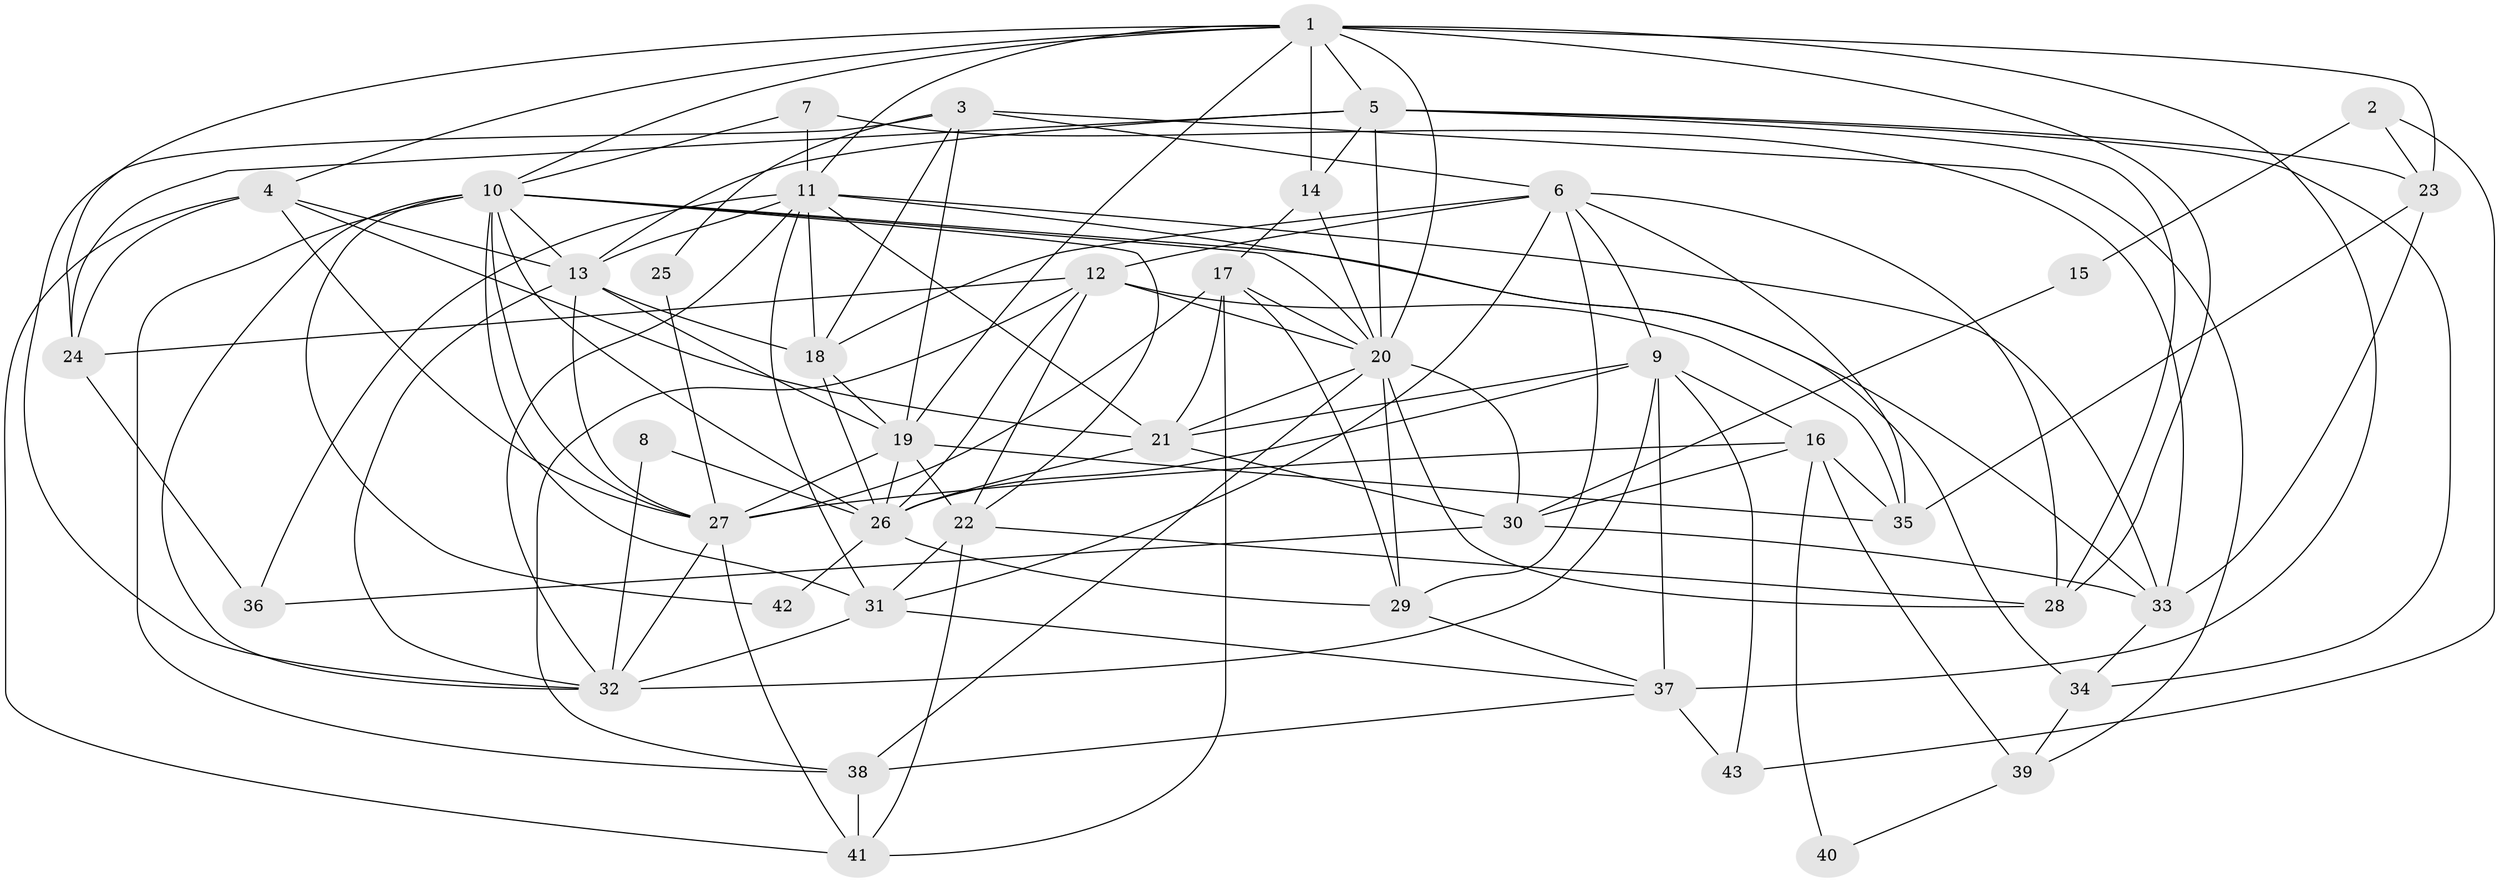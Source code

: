 // original degree distribution, {2: 0.13592233009708737, 3: 0.24271844660194175, 6: 0.0970873786407767, 5: 0.1553398058252427, 4: 0.32038834951456313, 7: 0.02912621359223301, 8: 0.019417475728155338}
// Generated by graph-tools (version 1.1) at 2025/50/03/04/25 22:50:56]
// undirected, 43 vertices, 126 edges
graph export_dot {
  node [color=gray90,style=filled];
  1;
  2;
  3;
  4;
  5;
  6;
  7;
  8;
  9;
  10;
  11;
  12;
  13;
  14;
  15;
  16;
  17;
  18;
  19;
  20;
  21;
  22;
  23;
  24;
  25;
  26;
  27;
  28;
  29;
  30;
  31;
  32;
  33;
  34;
  35;
  36;
  37;
  38;
  39;
  40;
  41;
  42;
  43;
  1 -- 4 [weight=1.0];
  1 -- 5 [weight=1.0];
  1 -- 10 [weight=1.0];
  1 -- 11 [weight=2.0];
  1 -- 14 [weight=1.0];
  1 -- 19 [weight=1.0];
  1 -- 20 [weight=1.0];
  1 -- 23 [weight=2.0];
  1 -- 24 [weight=1.0];
  1 -- 28 [weight=1.0];
  1 -- 37 [weight=1.0];
  2 -- 15 [weight=1.0];
  2 -- 23 [weight=1.0];
  2 -- 43 [weight=1.0];
  3 -- 6 [weight=1.0];
  3 -- 18 [weight=1.0];
  3 -- 19 [weight=1.0];
  3 -- 25 [weight=1.0];
  3 -- 32 [weight=1.0];
  3 -- 39 [weight=1.0];
  4 -- 13 [weight=2.0];
  4 -- 21 [weight=1.0];
  4 -- 24 [weight=1.0];
  4 -- 27 [weight=1.0];
  4 -- 41 [weight=1.0];
  5 -- 13 [weight=1.0];
  5 -- 14 [weight=1.0];
  5 -- 20 [weight=1.0];
  5 -- 23 [weight=2.0];
  5 -- 24 [weight=1.0];
  5 -- 28 [weight=1.0];
  5 -- 34 [weight=1.0];
  6 -- 9 [weight=1.0];
  6 -- 12 [weight=4.0];
  6 -- 18 [weight=1.0];
  6 -- 28 [weight=2.0];
  6 -- 29 [weight=1.0];
  6 -- 31 [weight=2.0];
  6 -- 35 [weight=1.0];
  7 -- 10 [weight=1.0];
  7 -- 11 [weight=1.0];
  7 -- 33 [weight=1.0];
  8 -- 26 [weight=1.0];
  8 -- 32 [weight=1.0];
  9 -- 16 [weight=1.0];
  9 -- 21 [weight=1.0];
  9 -- 26 [weight=1.0];
  9 -- 32 [weight=1.0];
  9 -- 37 [weight=2.0];
  9 -- 43 [weight=1.0];
  10 -- 13 [weight=1.0];
  10 -- 20 [weight=1.0];
  10 -- 22 [weight=1.0];
  10 -- 26 [weight=1.0];
  10 -- 27 [weight=1.0];
  10 -- 31 [weight=2.0];
  10 -- 32 [weight=1.0];
  10 -- 33 [weight=1.0];
  10 -- 38 [weight=1.0];
  10 -- 42 [weight=2.0];
  11 -- 13 [weight=1.0];
  11 -- 18 [weight=1.0];
  11 -- 21 [weight=2.0];
  11 -- 31 [weight=1.0];
  11 -- 32 [weight=1.0];
  11 -- 33 [weight=1.0];
  11 -- 34 [weight=1.0];
  11 -- 36 [weight=1.0];
  12 -- 20 [weight=1.0];
  12 -- 22 [weight=1.0];
  12 -- 24 [weight=1.0];
  12 -- 26 [weight=1.0];
  12 -- 35 [weight=1.0];
  12 -- 38 [weight=1.0];
  13 -- 18 [weight=1.0];
  13 -- 19 [weight=1.0];
  13 -- 27 [weight=1.0];
  13 -- 32 [weight=1.0];
  14 -- 17 [weight=2.0];
  14 -- 20 [weight=3.0];
  15 -- 30 [weight=1.0];
  16 -- 27 [weight=1.0];
  16 -- 30 [weight=1.0];
  16 -- 35 [weight=1.0];
  16 -- 39 [weight=1.0];
  16 -- 40 [weight=1.0];
  17 -- 20 [weight=2.0];
  17 -- 21 [weight=1.0];
  17 -- 27 [weight=1.0];
  17 -- 29 [weight=1.0];
  17 -- 41 [weight=1.0];
  18 -- 19 [weight=2.0];
  18 -- 26 [weight=1.0];
  19 -- 22 [weight=2.0];
  19 -- 26 [weight=1.0];
  19 -- 27 [weight=3.0];
  19 -- 35 [weight=1.0];
  20 -- 21 [weight=1.0];
  20 -- 28 [weight=1.0];
  20 -- 29 [weight=1.0];
  20 -- 30 [weight=1.0];
  20 -- 38 [weight=1.0];
  21 -- 26 [weight=1.0];
  21 -- 30 [weight=1.0];
  22 -- 28 [weight=1.0];
  22 -- 31 [weight=1.0];
  22 -- 41 [weight=1.0];
  23 -- 33 [weight=1.0];
  23 -- 35 [weight=1.0];
  24 -- 36 [weight=1.0];
  25 -- 27 [weight=1.0];
  26 -- 29 [weight=1.0];
  26 -- 42 [weight=1.0];
  27 -- 32 [weight=1.0];
  27 -- 41 [weight=1.0];
  29 -- 37 [weight=1.0];
  30 -- 33 [weight=1.0];
  30 -- 36 [weight=1.0];
  31 -- 32 [weight=1.0];
  31 -- 37 [weight=1.0];
  33 -- 34 [weight=1.0];
  34 -- 39 [weight=1.0];
  37 -- 38 [weight=1.0];
  37 -- 43 [weight=1.0];
  38 -- 41 [weight=1.0];
  39 -- 40 [weight=1.0];
}
